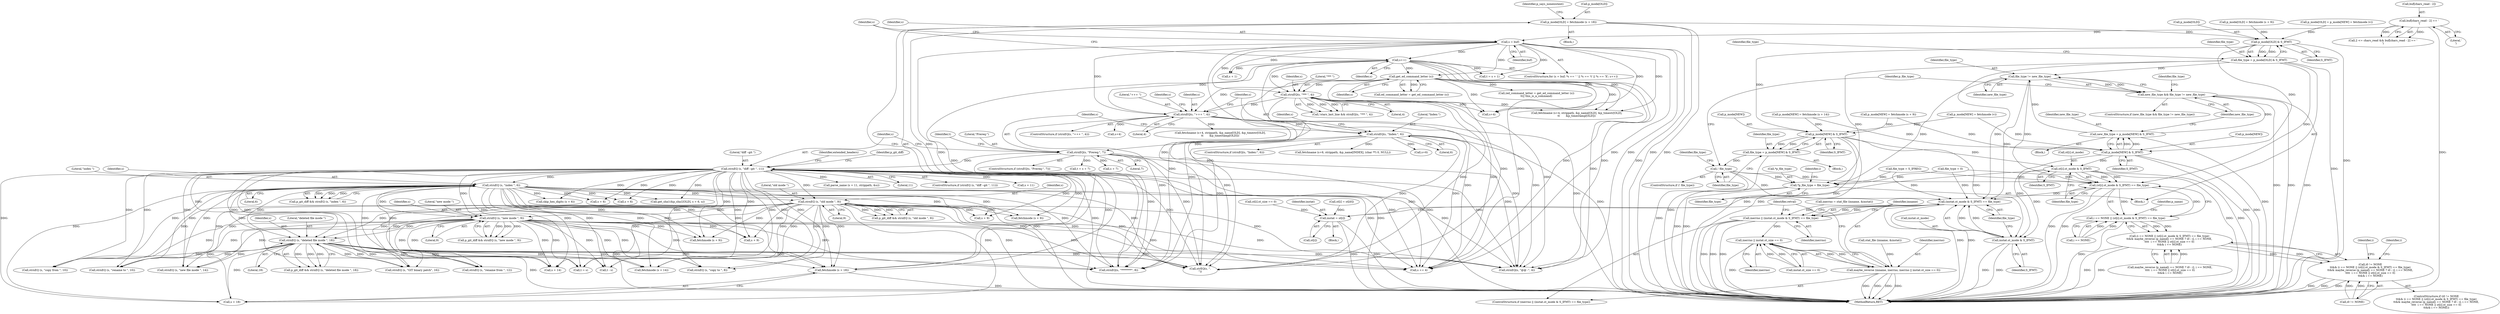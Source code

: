 digraph "0_savannah_f290f48a621867084884bfff87f8093c15195e6a@API" {
"1001005" [label="(Call,p_mode[OLD] = fetchmode (s + 18))"];
"1001009" [label="(Call,fetchmode (s + 18))"];
"1000980" [label="(Call,strnEQ (s, \"new mode \", 9))"];
"1000754" [label="(Call,strnEQ (s, \"diff --git \", 11))"];
"1000665" [label="(Call,strnEQ(s, \"Prereq:\", 7))"];
"1000639" [label="(Call,strnEQ(s, \"Index:\", 6))"];
"1000609" [label="(Call,strnEQ(s, \"+++ \", 4))"];
"1000559" [label="(Call,get_ed_command_letter (s))"];
"1000438" [label="(Call,s = buf)"];
"1000430" [label="(Call,buf[chars_read - 2] == '\r')"];
"1000455" [label="(Call,s++)"];
"1000582" [label="(Call,strnEQ(s, \"*** \", 4))"];
"1000859" [label="(Call,strnEQ (s, \"index \", 6))"];
"1000960" [label="(Call,strnEQ (s, \"old mode \", 9))"];
"1001000" [label="(Call,strnEQ (s, \"deleted file mode \", 18))"];
"1001637" [label="(Call,p_mode[OLD] & S_IFMT)"];
"1001635" [label="(Call,file_type = p_mode[OLD] & S_IFMT)"];
"1001656" [label="(Call,file_type != new_file_type)"];
"1001654" [label="(Call,new_file_type && file_type != new_file_type)"];
"1001677" [label="(Call,*p_file_type = file_type)"];
"1001945" [label="(Call,(st[i].st_mode & S_IFMT) == file_type)"];
"1001941" [label="(Call,i == NONE || (st[i].st_mode & S_IFMT) == file_type)"];
"1001940" [label="(Call,(i == NONE || (st[i].st_mode & S_IFMT) == file_type)\n\t\t&& maybe_reverse (p_name[i == NONE ? i0 : i], i == NONE,\n\t\t\t\t  i == NONE || st[i].st_size == 0)\n\t\t&& i == NONE)"];
"1001936" [label="(Call,i0 != NONE\n\t\t&& (i == NONE || (st[i].st_mode & S_IFMT) == file_type)\n\t\t&& maybe_reverse (p_name[i == NONE ? i0 : i], i == NONE,\n\t\t\t\t  i == NONE || st[i].st_size == 0)\n\t\t&& i == NONE)"];
"1002117" [label="(Call,(instat.st_mode & S_IFMT) == file_type)"];
"1002115" [label="(Call,inerrno || (instat.st_mode & S_IFMT) == file_type)"];
"1002127" [label="(Call,inerrno || instat.st_size == 0)"];
"1002124" [label="(Call,maybe_reverse (inname, inerrno, inerrno || instat.st_size == 0))"];
"1001648" [label="(Call,p_mode[NEW] & S_IFMT)"];
"1001646" [label="(Call,new_file_type = p_mode[NEW] & S_IFMT)"];
"1001946" [label="(Call,st[i].st_mode & S_IFMT)"];
"1002118" [label="(Call,instat.st_mode & S_IFMT)"];
"1002157" [label="(Call,instat = st[i])"];
"1001666" [label="(Call,p_mode[NEW] & S_IFMT)"];
"1001664" [label="(Call,file_type = p_mode[NEW] & S_IFMT)"];
"1001672" [label="(Call,! file_type)"];
"1001667" [label="(Call,p_mode[NEW])"];
"1001946" [label="(Call,st[i].st_mode & S_IFMT)"];
"1002110" [label="(Call,stat_file (inname, &instat))"];
"1000584" [label="(Literal,\"*** \")"];
"1000799" [label="(Call,parse_name (s + 11, strippath, &u))"];
"1000481" [label="(Call,s + 1)"];
"1002128" [label="(Identifier,inerrno)"];
"1000858" [label="(Identifier,p_git_diff)"];
"1000129" [label="(Block,)"];
"1001303" [label="(Call,s += 4)"];
"1001656" [label="(Call,file_type != new_file_type)"];
"1001660" [label="(Identifier,file_type)"];
"1001067" [label="(Call,strnEQ (s, \"rename to \", 10))"];
"1000585" [label="(Literal,4)"];
"1000436" [label="(Literal,'\r')"];
"1000965" [label="(Call,p_mode[OLD] = fetchmode (s + 9))"];
"1000609" [label="(Call,strnEQ(s, \"+++ \", 4))"];
"1000646" [label="(Identifier,s)"];
"1000608" [label="(ControlStructure,if (strnEQ(s, \"+++ \", 4)))"];
"1000756" [label="(Literal,\"diff --git \")"];
"1001035" [label="(Call,s + 14)"];
"1000615" [label="(Call,s+4)"];
"1000943" [label="(Call,p_mode[OLD] = p_mode[NEW] = fetchmode (v))"];
"1000556" [label="(Call,(ed_command_letter = get_ed_command_letter (s))\n\t\t|| this_is_a_command)"];
"1000431" [label="(Call,buf[chars_read - 2])"];
"1000611" [label="(Literal,\"+++ \")"];
"1000970" [label="(Call,s + 9)"];
"1002159" [label="(Call,st[i])"];
"1000645" [label="(Call,s+6)"];
"1000588" [label="(Call,s+4)"];
"1000757" [label="(Literal,11)"];
"1000582" [label="(Call,strnEQ(s, \"*** \", 4))"];
"1001223" [label="(Call,strEQ(s, \".\n\"))"];
"1000755" [label="(Identifier,s)"];
"1000612" [label="(Literal,4)"];
"1000444" [label="(Identifier,s)"];
"1001677" [label="(Call,*p_file_type = file_type)"];
"1001758" [label="(Call,st[i] = st[i0])"];
"1000664" [label="(ControlStructure,if (strnEQ(s, \"Prereq:\", 7)))"];
"1000667" [label="(Literal,\"Prereq:\")"];
"1000761" [label="(Identifier,extended_headers)"];
"1000614" [label="(Call,fetchname (s+4, strippath, &p_name[OLD], &p_timestr[OLD],\n\t\t       &p_timestamp[OLD]))"];
"1001663" [label="(Block,)"];
"1001136" [label="(Call,t = s)"];
"1000982" [label="(Literal,\"new mode \")"];
"1002164" [label="(MethodReturn,RET)"];
"1001945" [label="(Call,(st[i].st_mode & S_IFMT) == file_type)"];
"1001010" [label="(Call,s + 18)"];
"1001655" [label="(Identifier,new_file_type)"];
"1001940" [label="(Call,(i == NONE || (st[i].st_mode & S_IFMT) == file_type)\n\t\t&& maybe_reverse (p_name[i == NONE ? i0 : i], i == NONE,\n\t\t\t\t  i == NONE || st[i].st_size == 0)\n\t\t&& i == NONE)"];
"1001006" [label="(Call,p_mode[OLD])"];
"1002125" [label="(Identifier,inname)"];
"1001682" [label="(Identifier,i)"];
"1001936" [label="(Call,i0 != NONE\n\t\t&& (i == NONE || (st[i].st_mode & S_IFMT) == file_type)\n\t\t&& maybe_reverse (p_name[i == NONE ? i0 : i], i == NONE,\n\t\t\t\t  i == NONE || st[i].st_size == 0)\n\t\t&& i == NONE)"];
"1000983" [label="(Literal,9)"];
"1000559" [label="(Call,get_ed_command_letter (s))"];
"1001675" [label="(Identifier,file_type)"];
"1001200" [label="(Call,t - s)"];
"1001954" [label="(Call,maybe_reverse (p_name[i == NONE ? i0 : i], i == NONE,\n\t\t\t\t  i == NONE || st[i].st_size == 0)\n\t\t&& i == NONE)"];
"1001004" [label="(Block,)"];
"1001015" [label="(Identifier,p_says_nonexistent)"];
"1000960" [label="(Call,strnEQ (s, \"old mode \", 9))"];
"1000981" [label="(Identifier,s)"];
"1001672" [label="(Call,! file_type)"];
"1001635" [label="(Call,file_type = p_mode[OLD] & S_IFMT)"];
"1000969" [label="(Call,fetchmode (s + 9))"];
"1002124" [label="(Call,maybe_reverse (inname, inerrno, inerrno || instat.st_size == 0))"];
"1000947" [label="(Call,p_mode[NEW] = fetchmode (v))"];
"1000989" [label="(Call,fetchmode (s + 9))"];
"1002123" [label="(Identifier,file_type)"];
"1002126" [label="(Identifier,inerrno)"];
"1001030" [label="(Call,p_mode[NEW] = fetchmode (s + 14))"];
"1001648" [label="(Call,p_mode[NEW] & S_IFMT)"];
"1002108" [label="(Call,inerrno = stat_file (inname, &instat))"];
"1000641" [label="(Literal,\"Index:\")"];
"1000754" [label="(Call,strnEQ (s, \"diff --git \", 11))"];
"1001246" [label="(Call,strnEQ(s, \"@@ -\", 4))"];
"1000961" [label="(Identifier,s)"];
"1001664" [label="(Call,file_type = p_mode[NEW] & S_IFMT)"];
"1001952" [label="(Identifier,S_IFMT)"];
"1000861" [label="(Literal,\"index \")"];
"1000671" [label="(Call,t = s + 7)"];
"1001679" [label="(Identifier,p_file_type)"];
"1001050" [label="(Call,strnEQ (s, \"rename from \", 12))"];
"1002127" [label="(Call,inerrno || instat.st_size == 0)"];
"1001646" [label="(Call,new_file_type = p_mode[NEW] & S_IFMT)"];
"1000963" [label="(Literal,9)"];
"1001034" [label="(Call,fetchmode (s + 14))"];
"1001647" [label="(Identifier,new_file_type)"];
"1000673" [label="(Call,s + 7)"];
"1001941" [label="(Call,i == NONE || (st[i].st_mode & S_IFMT) == file_type)"];
"1001670" [label="(Identifier,S_IFMT)"];
"1001652" [label="(Identifier,S_IFMT)"];
"1001957" [label="(Identifier,p_name)"];
"1001666" [label="(Call,p_mode[NEW] & S_IFMT)"];
"1000665" [label="(Call,strnEQ(s, \"Prereq:\", 7))"];
"1000439" [label="(Identifier,s)"];
"1000642" [label="(Literal,6)"];
"1000962" [label="(Literal,\"old mode \")"];
"1000440" [label="(Identifier,buf)"];
"1000978" [label="(Call,p_git_diff && strnEQ (s, \"new mode \", 9))"];
"1001101" [label="(Call,strnEQ (s, \"copy to \", 8))"];
"1000426" [label="(Call,2 <= chars_read && buf[chars_read - 2] == '\r')"];
"1001003" [label="(Literal,18)"];
"1001942" [label="(Call,i == NONE)"];
"1002129" [label="(Call,instat.st_size == 0)"];
"1000985" [label="(Call,p_mode[NEW] = fetchmode (s + 9))"];
"1001641" [label="(Identifier,S_IFMT)"];
"1001084" [label="(Call,strnEQ (s, \"copy from \", 10))"];
"1000860" [label="(Identifier,s)"];
"1002118" [label="(Call,instat.st_mode & S_IFMT)"];
"1000870" [label="(Call,skip_hex_digits (s + 6))"];
"1000639" [label="(Call,strnEQ(s, \"Index:\", 6))"];
"1001638" [label="(Call,p_mode[OLD])"];
"1000616" [label="(Identifier,s)"];
"1001982" [label="(Identifier,i)"];
"1001431" [label="(Call,strnEQ(s, \"********\", 8))"];
"1001009" [label="(Call,fetchmode (s + 18))"];
"1002117" [label="(Call,(instat.st_mode & S_IFMT) == file_type)"];
"1001644" [label="(Block,)"];
"1002115" [label="(Call,inerrno || (instat.st_mode & S_IFMT) == file_type)"];
"1001653" [label="(ControlStructure,if (new_file_type && file_type != new_file_type))"];
"1000638" [label="(ControlStructure,if (strnEQ(s, \"Index:\", 6)))"];
"1001935" [label="(ControlStructure,if (i0 != NONE\n\t\t&& (i == NONE || (st[i].st_mode & S_IFMT) == file_type)\n\t\t&& maybe_reverse (p_name[i == NONE ? i0 : i], i == NONE,\n\t\t\t\t  i == NONE || st[i].st_size == 0)\n\t\t&& i == NONE))"];
"1001000" [label="(Call,strnEQ (s, \"deleted file mode \", 18))"];
"1000456" [label="(Identifier,s)"];
"1000753" [label="(ControlStructure,if (strnEQ (s, \"diff --git \", 11)))"];
"1000560" [label="(Identifier,s)"];
"1000430" [label="(Call,buf[chars_read - 2] == '\r')"];
"1001649" [label="(Call,p_mode[NEW])"];
"1001637" [label="(Call,p_mode[OLD] & S_IFMT)"];
"1001001" [label="(Identifier,s)"];
"1000672" [label="(Identifier,t)"];
"1000610" [label="(Identifier,s)"];
"1001665" [label="(Identifier,file_type)"];
"1001657" [label="(Identifier,file_type)"];
"1000644" [label="(Call,fetchname (s+6, strippath, &p_name[INDEX], (char **) 0, NULL))"];
"1000557" [label="(Call,ed_command_letter = get_ed_command_letter (s))"];
"1000862" [label="(Literal,6)"];
"1002119" [label="(Call,instat.st_mode)"];
"1002140" [label="(Block,)"];
"1001643" [label="(Identifier,file_type)"];
"1000859" [label="(Call,strnEQ (s, \"index \", 6))"];
"1002122" [label="(Identifier,S_IFMT)"];
"1002116" [label="(Identifier,inerrno)"];
"1001680" [label="(Identifier,file_type)"];
"1000438" [label="(Call,s = buf)"];
"1000871" [label="(Call,s + 6)"];
"1000668" [label="(Literal,7)"];
"1000455" [label="(Call,s++)"];
"1001025" [label="(Call,strnEQ (s, \"new file mode \", 14))"];
"1000479" [label="(Call,t = s + 1)"];
"1000437" [label="(ControlStructure,for (s = buf; *s == ' ' || *s == '\t' || *s == 'X'; s++))"];
"1000800" [label="(Call,s + 11)"];
"1001659" [label="(Call,file_type = 0)"];
"1001005" [label="(Call,p_mode[OLD] = fetchmode (s + 18))"];
"1001971" [label="(Call,st[i].st_size == 0)"];
"1000980" [label="(Call,strnEQ (s, \"new mode \", 9))"];
"1002114" [label="(ControlStructure,if (inerrno || (instat.st_mode & S_IFMT) == file_type))"];
"1001654" [label="(Call,new_file_type && file_type != new_file_type)"];
"1000583" [label="(Identifier,s)"];
"1001674" [label="(Call,file_type = S_IFREG)"];
"1000998" [label="(Call,p_git_diff && strnEQ (s, \"deleted file mode \", 18))"];
"1001658" [label="(Identifier,new_file_type)"];
"1001118" [label="(Call,strnEQ (s, \"GIT binary patch\", 16))"];
"1001671" [label="(ControlStructure,if (! file_type))"];
"1000587" [label="(Call,fetchname (s+4, strippath, &p_name[OLD], &p_timestr[OLD],\n\t\t       &p_timestamp[OLD]))"];
"1000579" [label="(Call,!stars_last_line && strnEQ(s, \"*** \", 4))"];
"1000908" [label="(Call,s + 6)"];
"1002158" [label="(Identifier,instat)"];
"1001937" [label="(Call,i0 != NONE)"];
"1002157" [label="(Call,instat = st[i])"];
"1001673" [label="(Identifier,file_type)"];
"1001002" [label="(Literal,\"deleted file mode \")"];
"1000990" [label="(Call,s + 9)"];
"1000903" [label="(Call,get_sha1(&p_sha1[OLD], s + 6, u))"];
"1000640" [label="(Identifier,s)"];
"1001636" [label="(Identifier,file_type)"];
"1001947" [label="(Call,st[i].st_mode)"];
"1000958" [label="(Call,p_git_diff && strnEQ (s, \"old mode \", 9))"];
"1001678" [label="(Call,*p_file_type)"];
"1001987" [label="(Identifier,i)"];
"1000666" [label="(Identifier,s)"];
"1000857" [label="(Call,p_git_diff && strnEQ (s, \"index \", 6))"];
"1001953" [label="(Identifier,file_type)"];
"1002163" [label="(Identifier,retval)"];
"1001005" -> "1001004"  [label="AST: "];
"1001005" -> "1001009"  [label="CFG: "];
"1001006" -> "1001005"  [label="AST: "];
"1001009" -> "1001005"  [label="AST: "];
"1001015" -> "1001005"  [label="CFG: "];
"1001005" -> "1002164"  [label="DDG: "];
"1001005" -> "1002164"  [label="DDG: "];
"1001009" -> "1001005"  [label="DDG: "];
"1001005" -> "1001637"  [label="DDG: "];
"1001009" -> "1001010"  [label="CFG: "];
"1001010" -> "1001009"  [label="AST: "];
"1001009" -> "1002164"  [label="DDG: "];
"1000980" -> "1001009"  [label="DDG: "];
"1000754" -> "1001009"  [label="DDG: "];
"1000960" -> "1001009"  [label="DDG: "];
"1001000" -> "1001009"  [label="DDG: "];
"1000859" -> "1001009"  [label="DDG: "];
"1000980" -> "1000978"  [label="AST: "];
"1000980" -> "1000983"  [label="CFG: "];
"1000981" -> "1000980"  [label="AST: "];
"1000982" -> "1000980"  [label="AST: "];
"1000983" -> "1000980"  [label="AST: "];
"1000978" -> "1000980"  [label="CFG: "];
"1000980" -> "1002164"  [label="DDG: "];
"1000980" -> "1000978"  [label="DDG: "];
"1000980" -> "1000978"  [label="DDG: "];
"1000980" -> "1000978"  [label="DDG: "];
"1000754" -> "1000980"  [label="DDG: "];
"1000859" -> "1000980"  [label="DDG: "];
"1000960" -> "1000980"  [label="DDG: "];
"1000980" -> "1000989"  [label="DDG: "];
"1000980" -> "1000990"  [label="DDG: "];
"1000980" -> "1001000"  [label="DDG: "];
"1000980" -> "1001010"  [label="DDG: "];
"1000980" -> "1001025"  [label="DDG: "];
"1000980" -> "1001034"  [label="DDG: "];
"1000980" -> "1001035"  [label="DDG: "];
"1000980" -> "1001050"  [label="DDG: "];
"1000980" -> "1001067"  [label="DDG: "];
"1000980" -> "1001084"  [label="DDG: "];
"1000980" -> "1001101"  [label="DDG: "];
"1000980" -> "1001118"  [label="DDG: "];
"1000980" -> "1001136"  [label="DDG: "];
"1000980" -> "1001200"  [label="DDG: "];
"1000980" -> "1001223"  [label="DDG: "];
"1000980" -> "1001246"  [label="DDG: "];
"1000980" -> "1001303"  [label="DDG: "];
"1000980" -> "1001431"  [label="DDG: "];
"1000754" -> "1000753"  [label="AST: "];
"1000754" -> "1000757"  [label="CFG: "];
"1000755" -> "1000754"  [label="AST: "];
"1000756" -> "1000754"  [label="AST: "];
"1000757" -> "1000754"  [label="AST: "];
"1000761" -> "1000754"  [label="CFG: "];
"1000858" -> "1000754"  [label="CFG: "];
"1000754" -> "1002164"  [label="DDG: "];
"1000754" -> "1002164"  [label="DDG: "];
"1000665" -> "1000754"  [label="DDG: "];
"1000754" -> "1000799"  [label="DDG: "];
"1000754" -> "1000800"  [label="DDG: "];
"1000754" -> "1000859"  [label="DDG: "];
"1000754" -> "1000870"  [label="DDG: "];
"1000754" -> "1000871"  [label="DDG: "];
"1000754" -> "1000903"  [label="DDG: "];
"1000754" -> "1000908"  [label="DDG: "];
"1000754" -> "1000960"  [label="DDG: "];
"1000754" -> "1000969"  [label="DDG: "];
"1000754" -> "1000970"  [label="DDG: "];
"1000754" -> "1000989"  [label="DDG: "];
"1000754" -> "1000990"  [label="DDG: "];
"1000754" -> "1001000"  [label="DDG: "];
"1000754" -> "1001010"  [label="DDG: "];
"1000754" -> "1001025"  [label="DDG: "];
"1000754" -> "1001034"  [label="DDG: "];
"1000754" -> "1001035"  [label="DDG: "];
"1000754" -> "1001050"  [label="DDG: "];
"1000754" -> "1001067"  [label="DDG: "];
"1000754" -> "1001084"  [label="DDG: "];
"1000754" -> "1001101"  [label="DDG: "];
"1000754" -> "1001118"  [label="DDG: "];
"1000754" -> "1001136"  [label="DDG: "];
"1000754" -> "1001200"  [label="DDG: "];
"1000754" -> "1001223"  [label="DDG: "];
"1000754" -> "1001246"  [label="DDG: "];
"1000754" -> "1001303"  [label="DDG: "];
"1000754" -> "1001431"  [label="DDG: "];
"1000665" -> "1000664"  [label="AST: "];
"1000665" -> "1000668"  [label="CFG: "];
"1000666" -> "1000665"  [label="AST: "];
"1000667" -> "1000665"  [label="AST: "];
"1000668" -> "1000665"  [label="AST: "];
"1000672" -> "1000665"  [label="CFG: "];
"1000755" -> "1000665"  [label="CFG: "];
"1000665" -> "1002164"  [label="DDG: "];
"1000639" -> "1000665"  [label="DDG: "];
"1000665" -> "1000671"  [label="DDG: "];
"1000665" -> "1000673"  [label="DDG: "];
"1000665" -> "1001223"  [label="DDG: "];
"1000665" -> "1001246"  [label="DDG: "];
"1000665" -> "1001303"  [label="DDG: "];
"1000665" -> "1001431"  [label="DDG: "];
"1000639" -> "1000638"  [label="AST: "];
"1000639" -> "1000642"  [label="CFG: "];
"1000640" -> "1000639"  [label="AST: "];
"1000641" -> "1000639"  [label="AST: "];
"1000642" -> "1000639"  [label="AST: "];
"1000646" -> "1000639"  [label="CFG: "];
"1000666" -> "1000639"  [label="CFG: "];
"1000639" -> "1002164"  [label="DDG: "];
"1000609" -> "1000639"  [label="DDG: "];
"1000639" -> "1000644"  [label="DDG: "];
"1000639" -> "1000645"  [label="DDG: "];
"1000639" -> "1001223"  [label="DDG: "];
"1000639" -> "1001246"  [label="DDG: "];
"1000639" -> "1001303"  [label="DDG: "];
"1000639" -> "1001431"  [label="DDG: "];
"1000609" -> "1000608"  [label="AST: "];
"1000609" -> "1000612"  [label="CFG: "];
"1000610" -> "1000609"  [label="AST: "];
"1000611" -> "1000609"  [label="AST: "];
"1000612" -> "1000609"  [label="AST: "];
"1000616" -> "1000609"  [label="CFG: "];
"1000640" -> "1000609"  [label="CFG: "];
"1000609" -> "1002164"  [label="DDG: "];
"1000559" -> "1000609"  [label="DDG: "];
"1000582" -> "1000609"  [label="DDG: "];
"1000438" -> "1000609"  [label="DDG: "];
"1000455" -> "1000609"  [label="DDG: "];
"1000609" -> "1000614"  [label="DDG: "];
"1000609" -> "1000615"  [label="DDG: "];
"1000609" -> "1001223"  [label="DDG: "];
"1000609" -> "1001246"  [label="DDG: "];
"1000609" -> "1001303"  [label="DDG: "];
"1000609" -> "1001431"  [label="DDG: "];
"1000559" -> "1000557"  [label="AST: "];
"1000559" -> "1000560"  [label="CFG: "];
"1000560" -> "1000559"  [label="AST: "];
"1000557" -> "1000559"  [label="CFG: "];
"1000559" -> "1000556"  [label="DDG: "];
"1000559" -> "1000557"  [label="DDG: "];
"1000438" -> "1000559"  [label="DDG: "];
"1000455" -> "1000559"  [label="DDG: "];
"1000559" -> "1000582"  [label="DDG: "];
"1000559" -> "1000587"  [label="DDG: "];
"1000559" -> "1000588"  [label="DDG: "];
"1000559" -> "1001223"  [label="DDG: "];
"1000559" -> "1001246"  [label="DDG: "];
"1000559" -> "1001303"  [label="DDG: "];
"1000559" -> "1001431"  [label="DDG: "];
"1000438" -> "1000437"  [label="AST: "];
"1000438" -> "1000440"  [label="CFG: "];
"1000439" -> "1000438"  [label="AST: "];
"1000440" -> "1000438"  [label="AST: "];
"1000444" -> "1000438"  [label="CFG: "];
"1000438" -> "1002164"  [label="DDG: "];
"1000430" -> "1000438"  [label="DDG: "];
"1000438" -> "1000455"  [label="DDG: "];
"1000438" -> "1000479"  [label="DDG: "];
"1000438" -> "1000481"  [label="DDG: "];
"1000438" -> "1000582"  [label="DDG: "];
"1000438" -> "1000587"  [label="DDG: "];
"1000438" -> "1000588"  [label="DDG: "];
"1000438" -> "1001223"  [label="DDG: "];
"1000438" -> "1001246"  [label="DDG: "];
"1000438" -> "1001303"  [label="DDG: "];
"1000438" -> "1001431"  [label="DDG: "];
"1000430" -> "1000426"  [label="AST: "];
"1000430" -> "1000436"  [label="CFG: "];
"1000431" -> "1000430"  [label="AST: "];
"1000436" -> "1000430"  [label="AST: "];
"1000426" -> "1000430"  [label="CFG: "];
"1000430" -> "1002164"  [label="DDG: "];
"1000430" -> "1000426"  [label="DDG: "];
"1000430" -> "1000426"  [label="DDG: "];
"1000455" -> "1000437"  [label="AST: "];
"1000455" -> "1000456"  [label="CFG: "];
"1000456" -> "1000455"  [label="AST: "];
"1000444" -> "1000455"  [label="CFG: "];
"1000455" -> "1000479"  [label="DDG: "];
"1000455" -> "1000481"  [label="DDG: "];
"1000455" -> "1000582"  [label="DDG: "];
"1000455" -> "1000587"  [label="DDG: "];
"1000455" -> "1000588"  [label="DDG: "];
"1000455" -> "1001223"  [label="DDG: "];
"1000455" -> "1001246"  [label="DDG: "];
"1000455" -> "1001303"  [label="DDG: "];
"1000455" -> "1001431"  [label="DDG: "];
"1000582" -> "1000579"  [label="AST: "];
"1000582" -> "1000585"  [label="CFG: "];
"1000583" -> "1000582"  [label="AST: "];
"1000584" -> "1000582"  [label="AST: "];
"1000585" -> "1000582"  [label="AST: "];
"1000579" -> "1000582"  [label="CFG: "];
"1000582" -> "1000579"  [label="DDG: "];
"1000582" -> "1000579"  [label="DDG: "];
"1000582" -> "1000579"  [label="DDG: "];
"1000582" -> "1000587"  [label="DDG: "];
"1000582" -> "1000588"  [label="DDG: "];
"1000582" -> "1001223"  [label="DDG: "];
"1000582" -> "1001246"  [label="DDG: "];
"1000582" -> "1001303"  [label="DDG: "];
"1000582" -> "1001431"  [label="DDG: "];
"1000859" -> "1000857"  [label="AST: "];
"1000859" -> "1000862"  [label="CFG: "];
"1000860" -> "1000859"  [label="AST: "];
"1000861" -> "1000859"  [label="AST: "];
"1000862" -> "1000859"  [label="AST: "];
"1000857" -> "1000859"  [label="CFG: "];
"1000859" -> "1002164"  [label="DDG: "];
"1000859" -> "1000857"  [label="DDG: "];
"1000859" -> "1000857"  [label="DDG: "];
"1000859" -> "1000857"  [label="DDG: "];
"1000859" -> "1000870"  [label="DDG: "];
"1000859" -> "1000871"  [label="DDG: "];
"1000859" -> "1000903"  [label="DDG: "];
"1000859" -> "1000908"  [label="DDG: "];
"1000859" -> "1000960"  [label="DDG: "];
"1000859" -> "1000969"  [label="DDG: "];
"1000859" -> "1000970"  [label="DDG: "];
"1000859" -> "1000989"  [label="DDG: "];
"1000859" -> "1000990"  [label="DDG: "];
"1000859" -> "1001000"  [label="DDG: "];
"1000859" -> "1001010"  [label="DDG: "];
"1000859" -> "1001025"  [label="DDG: "];
"1000859" -> "1001034"  [label="DDG: "];
"1000859" -> "1001035"  [label="DDG: "];
"1000859" -> "1001050"  [label="DDG: "];
"1000859" -> "1001067"  [label="DDG: "];
"1000859" -> "1001084"  [label="DDG: "];
"1000859" -> "1001101"  [label="DDG: "];
"1000859" -> "1001118"  [label="DDG: "];
"1000859" -> "1001136"  [label="DDG: "];
"1000859" -> "1001200"  [label="DDG: "];
"1000859" -> "1001223"  [label="DDG: "];
"1000859" -> "1001246"  [label="DDG: "];
"1000859" -> "1001303"  [label="DDG: "];
"1000859" -> "1001431"  [label="DDG: "];
"1000960" -> "1000958"  [label="AST: "];
"1000960" -> "1000963"  [label="CFG: "];
"1000961" -> "1000960"  [label="AST: "];
"1000962" -> "1000960"  [label="AST: "];
"1000963" -> "1000960"  [label="AST: "];
"1000958" -> "1000960"  [label="CFG: "];
"1000960" -> "1002164"  [label="DDG: "];
"1000960" -> "1000958"  [label="DDG: "];
"1000960" -> "1000958"  [label="DDG: "];
"1000960" -> "1000958"  [label="DDG: "];
"1000960" -> "1000969"  [label="DDG: "];
"1000960" -> "1000970"  [label="DDG: "];
"1000960" -> "1000989"  [label="DDG: "];
"1000960" -> "1000990"  [label="DDG: "];
"1000960" -> "1001000"  [label="DDG: "];
"1000960" -> "1001010"  [label="DDG: "];
"1000960" -> "1001025"  [label="DDG: "];
"1000960" -> "1001034"  [label="DDG: "];
"1000960" -> "1001035"  [label="DDG: "];
"1000960" -> "1001050"  [label="DDG: "];
"1000960" -> "1001067"  [label="DDG: "];
"1000960" -> "1001084"  [label="DDG: "];
"1000960" -> "1001101"  [label="DDG: "];
"1000960" -> "1001118"  [label="DDG: "];
"1000960" -> "1001136"  [label="DDG: "];
"1000960" -> "1001200"  [label="DDG: "];
"1000960" -> "1001223"  [label="DDG: "];
"1000960" -> "1001246"  [label="DDG: "];
"1000960" -> "1001303"  [label="DDG: "];
"1000960" -> "1001431"  [label="DDG: "];
"1001000" -> "1000998"  [label="AST: "];
"1001000" -> "1001003"  [label="CFG: "];
"1001001" -> "1001000"  [label="AST: "];
"1001002" -> "1001000"  [label="AST: "];
"1001003" -> "1001000"  [label="AST: "];
"1000998" -> "1001000"  [label="CFG: "];
"1001000" -> "1002164"  [label="DDG: "];
"1001000" -> "1000998"  [label="DDG: "];
"1001000" -> "1000998"  [label="DDG: "];
"1001000" -> "1000998"  [label="DDG: "];
"1001000" -> "1001010"  [label="DDG: "];
"1001000" -> "1001025"  [label="DDG: "];
"1001000" -> "1001034"  [label="DDG: "];
"1001000" -> "1001035"  [label="DDG: "];
"1001000" -> "1001050"  [label="DDG: "];
"1001000" -> "1001067"  [label="DDG: "];
"1001000" -> "1001084"  [label="DDG: "];
"1001000" -> "1001101"  [label="DDG: "];
"1001000" -> "1001118"  [label="DDG: "];
"1001000" -> "1001136"  [label="DDG: "];
"1001000" -> "1001200"  [label="DDG: "];
"1001000" -> "1001223"  [label="DDG: "];
"1001000" -> "1001246"  [label="DDG: "];
"1001000" -> "1001303"  [label="DDG: "];
"1001000" -> "1001431"  [label="DDG: "];
"1001637" -> "1001635"  [label="AST: "];
"1001637" -> "1001641"  [label="CFG: "];
"1001638" -> "1001637"  [label="AST: "];
"1001641" -> "1001637"  [label="AST: "];
"1001635" -> "1001637"  [label="CFG: "];
"1001637" -> "1002164"  [label="DDG: "];
"1001637" -> "1001635"  [label="DDG: "];
"1001637" -> "1001635"  [label="DDG: "];
"1000943" -> "1001637"  [label="DDG: "];
"1000965" -> "1001637"  [label="DDG: "];
"1001637" -> "1001648"  [label="DDG: "];
"1001637" -> "1001666"  [label="DDG: "];
"1001635" -> "1000129"  [label="AST: "];
"1001636" -> "1001635"  [label="AST: "];
"1001643" -> "1001635"  [label="CFG: "];
"1001635" -> "1002164"  [label="DDG: "];
"1001635" -> "1001656"  [label="DDG: "];
"1001635" -> "1001677"  [label="DDG: "];
"1001635" -> "1001945"  [label="DDG: "];
"1001635" -> "1002117"  [label="DDG: "];
"1001656" -> "1001654"  [label="AST: "];
"1001656" -> "1001658"  [label="CFG: "];
"1001657" -> "1001656"  [label="AST: "];
"1001658" -> "1001656"  [label="AST: "];
"1001654" -> "1001656"  [label="CFG: "];
"1001656" -> "1001654"  [label="DDG: "];
"1001656" -> "1001654"  [label="DDG: "];
"1001646" -> "1001656"  [label="DDG: "];
"1001656" -> "1001677"  [label="DDG: "];
"1001656" -> "1001945"  [label="DDG: "];
"1001656" -> "1002117"  [label="DDG: "];
"1001654" -> "1001653"  [label="AST: "];
"1001654" -> "1001655"  [label="CFG: "];
"1001655" -> "1001654"  [label="AST: "];
"1001660" -> "1001654"  [label="CFG: "];
"1001679" -> "1001654"  [label="CFG: "];
"1001654" -> "1002164"  [label="DDG: "];
"1001654" -> "1002164"  [label="DDG: "];
"1001654" -> "1002164"  [label="DDG: "];
"1001646" -> "1001654"  [label="DDG: "];
"1001677" -> "1000129"  [label="AST: "];
"1001677" -> "1001680"  [label="CFG: "];
"1001678" -> "1001677"  [label="AST: "];
"1001680" -> "1001677"  [label="AST: "];
"1001682" -> "1001677"  [label="CFG: "];
"1001677" -> "1002164"  [label="DDG: "];
"1001677" -> "1002164"  [label="DDG: "];
"1001659" -> "1001677"  [label="DDG: "];
"1001672" -> "1001677"  [label="DDG: "];
"1001674" -> "1001677"  [label="DDG: "];
"1001945" -> "1001941"  [label="AST: "];
"1001945" -> "1001953"  [label="CFG: "];
"1001946" -> "1001945"  [label="AST: "];
"1001953" -> "1001945"  [label="AST: "];
"1001941" -> "1001945"  [label="CFG: "];
"1001945" -> "1002164"  [label="DDG: "];
"1001945" -> "1002164"  [label="DDG: "];
"1001945" -> "1001941"  [label="DDG: "];
"1001945" -> "1001941"  [label="DDG: "];
"1001946" -> "1001945"  [label="DDG: "];
"1001946" -> "1001945"  [label="DDG: "];
"1001659" -> "1001945"  [label="DDG: "];
"1001672" -> "1001945"  [label="DDG: "];
"1001674" -> "1001945"  [label="DDG: "];
"1001945" -> "1002117"  [label="DDG: "];
"1001941" -> "1001940"  [label="AST: "];
"1001941" -> "1001942"  [label="CFG: "];
"1001942" -> "1001941"  [label="AST: "];
"1001957" -> "1001941"  [label="CFG: "];
"1001940" -> "1001941"  [label="CFG: "];
"1001941" -> "1002164"  [label="DDG: "];
"1001941" -> "1001940"  [label="DDG: "];
"1001941" -> "1001940"  [label="DDG: "];
"1001942" -> "1001941"  [label="DDG: "];
"1001942" -> "1001941"  [label="DDG: "];
"1001940" -> "1001936"  [label="AST: "];
"1001940" -> "1001954"  [label="CFG: "];
"1001954" -> "1001940"  [label="AST: "];
"1001936" -> "1001940"  [label="CFG: "];
"1001940" -> "1002164"  [label="DDG: "];
"1001940" -> "1002164"  [label="DDG: "];
"1001940" -> "1001936"  [label="DDG: "];
"1001940" -> "1001936"  [label="DDG: "];
"1001954" -> "1001940"  [label="DDG: "];
"1001954" -> "1001940"  [label="DDG: "];
"1001936" -> "1001935"  [label="AST: "];
"1001936" -> "1001937"  [label="CFG: "];
"1001937" -> "1001936"  [label="AST: "];
"1001982" -> "1001936"  [label="CFG: "];
"1001987" -> "1001936"  [label="CFG: "];
"1001936" -> "1002164"  [label="DDG: "];
"1001936" -> "1002164"  [label="DDG: "];
"1001936" -> "1002164"  [label="DDG: "];
"1001937" -> "1001936"  [label="DDG: "];
"1001937" -> "1001936"  [label="DDG: "];
"1002117" -> "1002115"  [label="AST: "];
"1002117" -> "1002123"  [label="CFG: "];
"1002118" -> "1002117"  [label="AST: "];
"1002123" -> "1002117"  [label="AST: "];
"1002115" -> "1002117"  [label="CFG: "];
"1002117" -> "1002164"  [label="DDG: "];
"1002117" -> "1002164"  [label="DDG: "];
"1002117" -> "1002115"  [label="DDG: "];
"1002117" -> "1002115"  [label="DDG: "];
"1002118" -> "1002117"  [label="DDG: "];
"1002118" -> "1002117"  [label="DDG: "];
"1001659" -> "1002117"  [label="DDG: "];
"1001672" -> "1002117"  [label="DDG: "];
"1001674" -> "1002117"  [label="DDG: "];
"1002115" -> "1002114"  [label="AST: "];
"1002115" -> "1002116"  [label="CFG: "];
"1002116" -> "1002115"  [label="AST: "];
"1002125" -> "1002115"  [label="CFG: "];
"1002163" -> "1002115"  [label="CFG: "];
"1002115" -> "1002164"  [label="DDG: "];
"1002115" -> "1002164"  [label="DDG: "];
"1002115" -> "1002164"  [label="DDG: "];
"1002108" -> "1002115"  [label="DDG: "];
"1002115" -> "1002127"  [label="DDG: "];
"1002127" -> "1002124"  [label="AST: "];
"1002127" -> "1002128"  [label="CFG: "];
"1002127" -> "1002129"  [label="CFG: "];
"1002128" -> "1002127"  [label="AST: "];
"1002129" -> "1002127"  [label="AST: "];
"1002124" -> "1002127"  [label="CFG: "];
"1002127" -> "1002164"  [label="DDG: "];
"1002127" -> "1002124"  [label="DDG: "];
"1002127" -> "1002124"  [label="DDG: "];
"1002129" -> "1002127"  [label="DDG: "];
"1002129" -> "1002127"  [label="DDG: "];
"1002124" -> "1002114"  [label="AST: "];
"1002125" -> "1002124"  [label="AST: "];
"1002126" -> "1002124"  [label="AST: "];
"1002163" -> "1002124"  [label="CFG: "];
"1002124" -> "1002164"  [label="DDG: "];
"1002124" -> "1002164"  [label="DDG: "];
"1002124" -> "1002164"  [label="DDG: "];
"1002124" -> "1002164"  [label="DDG: "];
"1002110" -> "1002124"  [label="DDG: "];
"1001648" -> "1001646"  [label="AST: "];
"1001648" -> "1001652"  [label="CFG: "];
"1001649" -> "1001648"  [label="AST: "];
"1001652" -> "1001648"  [label="AST: "];
"1001646" -> "1001648"  [label="CFG: "];
"1001648" -> "1002164"  [label="DDG: "];
"1001648" -> "1002164"  [label="DDG: "];
"1001648" -> "1001646"  [label="DDG: "];
"1001648" -> "1001646"  [label="DDG: "];
"1000947" -> "1001648"  [label="DDG: "];
"1000985" -> "1001648"  [label="DDG: "];
"1001030" -> "1001648"  [label="DDG: "];
"1001648" -> "1001946"  [label="DDG: "];
"1001648" -> "1002118"  [label="DDG: "];
"1001646" -> "1001644"  [label="AST: "];
"1001647" -> "1001646"  [label="AST: "];
"1001655" -> "1001646"  [label="CFG: "];
"1001646" -> "1002164"  [label="DDG: "];
"1001946" -> "1001952"  [label="CFG: "];
"1001947" -> "1001946"  [label="AST: "];
"1001952" -> "1001946"  [label="AST: "];
"1001953" -> "1001946"  [label="CFG: "];
"1001946" -> "1002164"  [label="DDG: "];
"1001946" -> "1002164"  [label="DDG: "];
"1001666" -> "1001946"  [label="DDG: "];
"1001946" -> "1002118"  [label="DDG: "];
"1001946" -> "1002157"  [label="DDG: "];
"1002118" -> "1002122"  [label="CFG: "];
"1002119" -> "1002118"  [label="AST: "];
"1002122" -> "1002118"  [label="AST: "];
"1002123" -> "1002118"  [label="CFG: "];
"1002118" -> "1002164"  [label="DDG: "];
"1002118" -> "1002164"  [label="DDG: "];
"1001666" -> "1002118"  [label="DDG: "];
"1002157" -> "1002140"  [label="AST: "];
"1002157" -> "1002159"  [label="CFG: "];
"1002158" -> "1002157"  [label="AST: "];
"1002159" -> "1002157"  [label="AST: "];
"1002163" -> "1002157"  [label="CFG: "];
"1002157" -> "1002164"  [label="DDG: "];
"1002157" -> "1002164"  [label="DDG: "];
"1001758" -> "1002157"  [label="DDG: "];
"1001971" -> "1002157"  [label="DDG: "];
"1001666" -> "1001664"  [label="AST: "];
"1001666" -> "1001670"  [label="CFG: "];
"1001667" -> "1001666"  [label="AST: "];
"1001670" -> "1001666"  [label="AST: "];
"1001664" -> "1001666"  [label="CFG: "];
"1001666" -> "1002164"  [label="DDG: "];
"1001666" -> "1002164"  [label="DDG: "];
"1001666" -> "1001664"  [label="DDG: "];
"1001666" -> "1001664"  [label="DDG: "];
"1000947" -> "1001666"  [label="DDG: "];
"1000985" -> "1001666"  [label="DDG: "];
"1001030" -> "1001666"  [label="DDG: "];
"1001664" -> "1001663"  [label="AST: "];
"1001665" -> "1001664"  [label="AST: "];
"1001673" -> "1001664"  [label="CFG: "];
"1001664" -> "1002164"  [label="DDG: "];
"1001664" -> "1001672"  [label="DDG: "];
"1001672" -> "1001671"  [label="AST: "];
"1001672" -> "1001673"  [label="CFG: "];
"1001673" -> "1001672"  [label="AST: "];
"1001675" -> "1001672"  [label="CFG: "];
"1001679" -> "1001672"  [label="CFG: "];
"1001672" -> "1002164"  [label="DDG: "];
}
